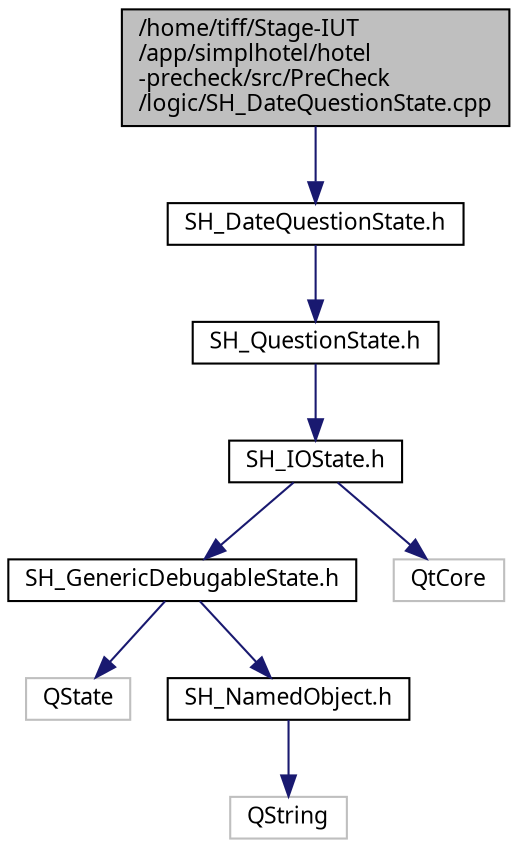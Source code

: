 digraph "/home/tiff/Stage-IUT/app/simplhotel/hotel-precheck/src/PreCheck/logic/SH_DateQuestionState.cpp"
{
 // INTERACTIVE_SVG=YES
  bgcolor="transparent";
  edge [fontname="Verdana",fontsize="11",labelfontname="Verdana",labelfontsize="11"];
  node [fontname="Verdana",fontsize="11",shape=record];
  Node1 [label="/home/tiff/Stage-IUT\l/app/simplhotel/hotel\l-precheck/src/PreCheck\l/logic/SH_DateQuestionState.cpp",height=0.2,width=0.4,color="black", fillcolor="grey75", style="filled" fontcolor="black"];
  Node1 -> Node2 [color="midnightblue",fontsize="11",style="solid",fontname="Verdana"];
  Node2 [label="SH_DateQuestionState.h",height=0.2,width=0.4,color="black",URL="$SH__DateQuestionState_8h.html"];
  Node2 -> Node3 [color="midnightblue",fontsize="11",style="solid",fontname="Verdana"];
  Node3 [label="SH_QuestionState.h",height=0.2,width=0.4,color="black",URL="$SH__QuestionState_8h.html"];
  Node3 -> Node4 [color="midnightblue",fontsize="11",style="solid",fontname="Verdana"];
  Node4 [label="SH_IOState.h",height=0.2,width=0.4,color="black",URL="$SH__IOState_8h.html"];
  Node4 -> Node5 [color="midnightblue",fontsize="11",style="solid",fontname="Verdana"];
  Node5 [label="SH_GenericDebugableState.h",height=0.2,width=0.4,color="black",URL="$SH__GenericDebugableState_8h.html"];
  Node5 -> Node6 [color="midnightblue",fontsize="11",style="solid",fontname="Verdana"];
  Node6 [label="QState",height=0.2,width=0.4,color="grey75"];
  Node5 -> Node7 [color="midnightblue",fontsize="11",style="solid",fontname="Verdana"];
  Node7 [label="SH_NamedObject.h",height=0.2,width=0.4,color="black",URL="$SH__NamedObject_8h.html"];
  Node7 -> Node8 [color="midnightblue",fontsize="11",style="solid",fontname="Verdana"];
  Node8 [label="QString",height=0.2,width=0.4,color="grey75"];
  Node4 -> Node9 [color="midnightblue",fontsize="11",style="solid",fontname="Verdana"];
  Node9 [label="QtCore",height=0.2,width=0.4,color="grey75"];
}
